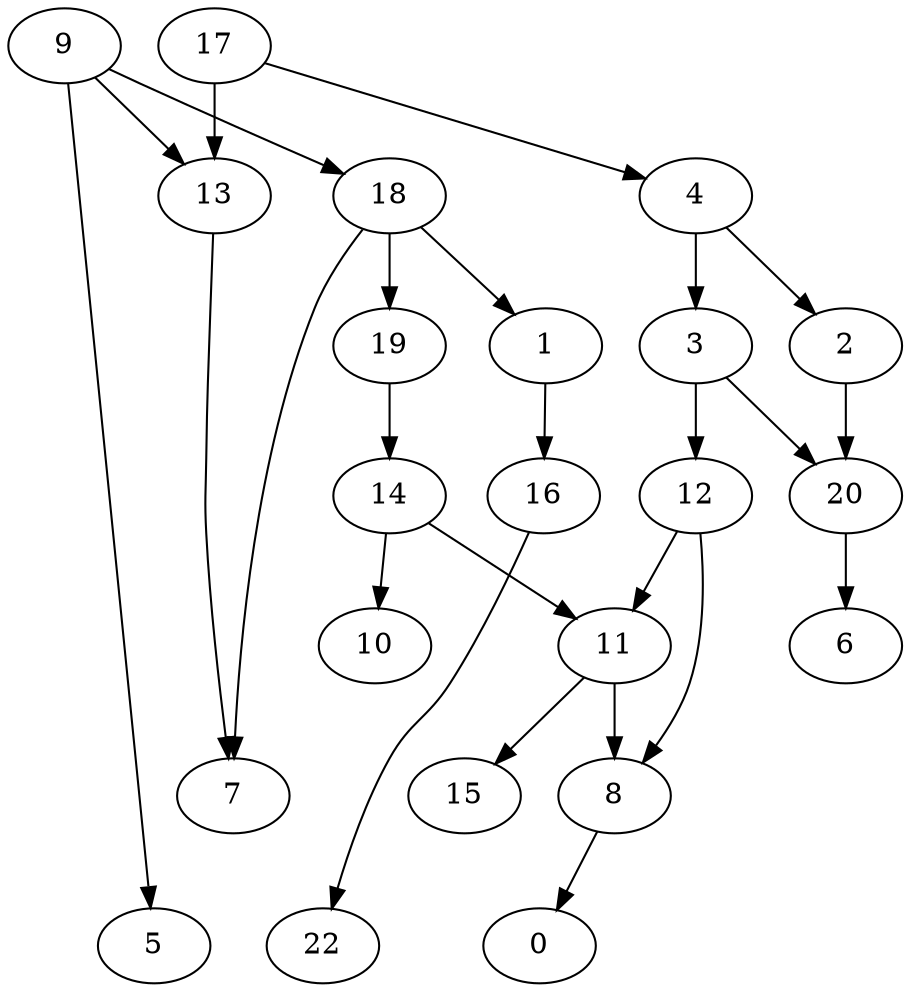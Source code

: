 digraph G {
    1;
    16;
    22;
    2;
    20;
    6;
    3;
    12;
    11;
    8;
    15;
    0;
    4;
    9;
    5;
    13;
    18;
    7;
    19;
    14;
    10;
    17;
    1 -> 16 [weight=0];
    16 -> 22 [weight=0];
    2 -> 20 [weight=0];
    20 -> 6 [weight=1];
    3 -> 20 [weight=0];
    3 -> 12 [weight=0];
    12 -> 11 [weight=0];
    12 -> 8 [weight=0];
    11 -> 8 [weight=1];
    11 -> 15 [weight=0];
    8 -> 0 [weight=0];
    4 -> 2 [weight=0];
    4 -> 3 [weight=2];
    9 -> 5 [weight=0];
    9 -> 13 [weight=0];
    9 -> 18 [weight=0];
    13 -> 7 [weight=0];
    18 -> 1 [weight=0];
    18 -> 7 [weight=0];
    18 -> 19 [weight=2];
    19 -> 14 [weight=1];
    14 -> 11 [weight=0];
    14 -> 10 [weight=0];
    17 -> 4 [weight=0];
    17 -> 13 [weight=1];
}
